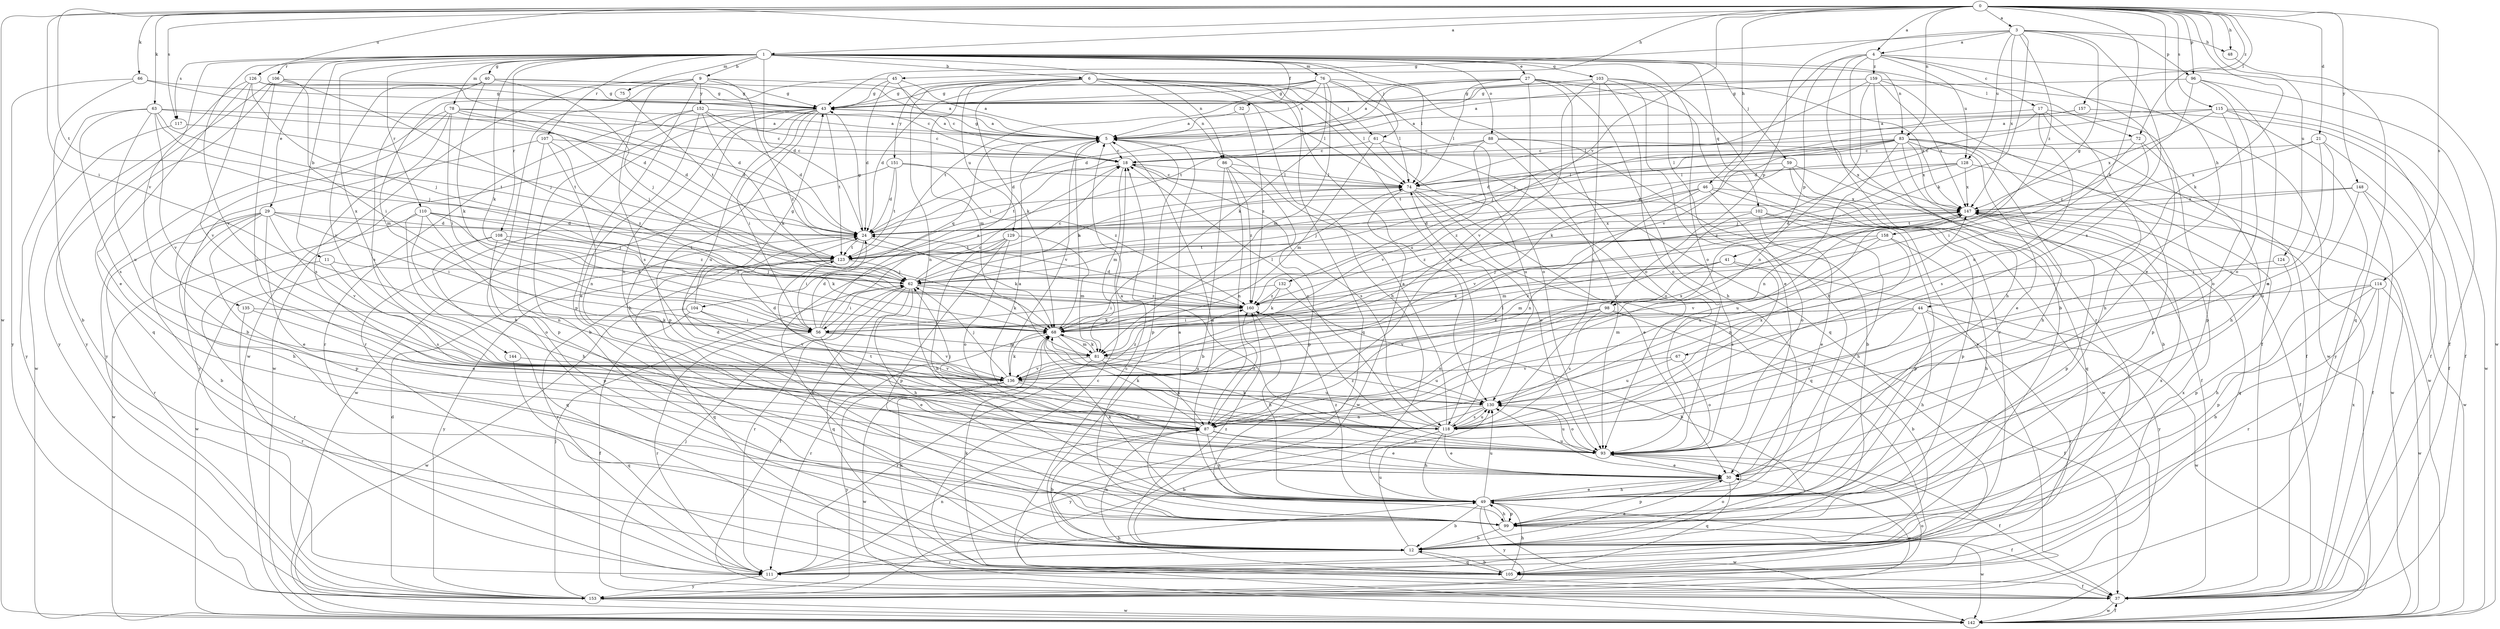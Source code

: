 strict digraph  {
0;
1;
3;
4;
5;
6;
9;
11;
12;
17;
18;
21;
24;
27;
29;
30;
32;
37;
40;
41;
43;
44;
45;
46;
48;
49;
56;
59;
61;
62;
63;
66;
67;
68;
72;
74;
75;
76;
78;
81;
83;
86;
87;
88;
93;
96;
98;
99;
102;
103;
104;
105;
106;
107;
108;
110;
111;
114;
115;
117;
118;
123;
124;
126;
128;
129;
130;
132;
135;
136;
142;
144;
147;
148;
151;
152;
153;
157;
158;
159;
160;
0 -> 1  [label=a];
0 -> 3  [label=a];
0 -> 4  [label=a];
0 -> 21  [label=d];
0 -> 44  [label=h];
0 -> 45  [label=h];
0 -> 46  [label=h];
0 -> 48  [label=h];
0 -> 56  [label=i];
0 -> 63  [label=k];
0 -> 66  [label=k];
0 -> 67  [label=k];
0 -> 68  [label=k];
0 -> 72  [label=l];
0 -> 83  [label=n];
0 -> 96  [label=p];
0 -> 114  [label=s];
0 -> 115  [label=s];
0 -> 117  [label=s];
0 -> 123  [label=t];
0 -> 124  [label=u];
0 -> 126  [label=u];
0 -> 132  [label=v];
0 -> 142  [label=w];
0 -> 148  [label=y];
0 -> 157  [label=z];
1 -> 6  [label=b];
1 -> 9  [label=b];
1 -> 11  [label=b];
1 -> 24  [label=d];
1 -> 27  [label=e];
1 -> 29  [label=e];
1 -> 32  [label=f];
1 -> 40  [label=g];
1 -> 59  [label=j];
1 -> 61  [label=j];
1 -> 68  [label=k];
1 -> 72  [label=l];
1 -> 74  [label=l];
1 -> 75  [label=m];
1 -> 76  [label=m];
1 -> 78  [label=m];
1 -> 83  [label=n];
1 -> 86  [label=n];
1 -> 88  [label=o];
1 -> 93  [label=o];
1 -> 102  [label=q];
1 -> 103  [label=q];
1 -> 106  [label=r];
1 -> 107  [label=r];
1 -> 108  [label=r];
1 -> 110  [label=r];
1 -> 117  [label=s];
1 -> 135  [label=v];
1 -> 136  [label=v];
1 -> 144  [label=x];
3 -> 4  [label=a];
3 -> 41  [label=g];
3 -> 43  [label=g];
3 -> 48  [label=h];
3 -> 68  [label=k];
3 -> 96  [label=p];
3 -> 98  [label=p];
3 -> 118  [label=s];
3 -> 128  [label=u];
3 -> 147  [label=x];
3 -> 158  [label=z];
4 -> 12  [label=b];
4 -> 17  [label=c];
4 -> 30  [label=e];
4 -> 98  [label=p];
4 -> 111  [label=r];
4 -> 128  [label=u];
4 -> 136  [label=v];
4 -> 142  [label=w];
4 -> 159  [label=z];
5 -> 18  [label=c];
5 -> 43  [label=g];
5 -> 99  [label=p];
5 -> 104  [label=q];
5 -> 136  [label=v];
6 -> 43  [label=g];
6 -> 49  [label=h];
6 -> 61  [label=j];
6 -> 68  [label=k];
6 -> 74  [label=l];
6 -> 81  [label=m];
6 -> 86  [label=n];
6 -> 87  [label=n];
6 -> 105  [label=q];
6 -> 118  [label=s];
6 -> 129  [label=u];
6 -> 130  [label=u];
6 -> 151  [label=y];
9 -> 12  [label=b];
9 -> 43  [label=g];
9 -> 74  [label=l];
9 -> 99  [label=p];
9 -> 118  [label=s];
9 -> 142  [label=w];
9 -> 152  [label=y];
9 -> 160  [label=z];
11 -> 62  [label=j];
11 -> 111  [label=r];
11 -> 118  [label=s];
12 -> 30  [label=e];
12 -> 87  [label=n];
12 -> 93  [label=o];
12 -> 105  [label=q];
12 -> 111  [label=r];
12 -> 130  [label=u];
12 -> 147  [label=x];
12 -> 160  [label=z];
17 -> 5  [label=a];
17 -> 37  [label=f];
17 -> 49  [label=h];
17 -> 62  [label=j];
17 -> 99  [label=p];
17 -> 130  [label=u];
18 -> 74  [label=l];
18 -> 81  [label=m];
18 -> 118  [label=s];
18 -> 123  [label=t];
21 -> 18  [label=c];
21 -> 37  [label=f];
21 -> 118  [label=s];
21 -> 130  [label=u];
21 -> 147  [label=x];
24 -> 43  [label=g];
24 -> 56  [label=i];
24 -> 68  [label=k];
24 -> 74  [label=l];
24 -> 123  [label=t];
24 -> 147  [label=x];
27 -> 5  [label=a];
27 -> 24  [label=d];
27 -> 43  [label=g];
27 -> 49  [label=h];
27 -> 74  [label=l];
27 -> 93  [label=o];
27 -> 136  [label=v];
27 -> 147  [label=x];
27 -> 153  [label=y];
29 -> 12  [label=b];
29 -> 24  [label=d];
29 -> 30  [label=e];
29 -> 49  [label=h];
29 -> 56  [label=i];
29 -> 62  [label=j];
29 -> 99  [label=p];
29 -> 111  [label=r];
29 -> 136  [label=v];
30 -> 49  [label=h];
30 -> 99  [label=p];
30 -> 105  [label=q];
30 -> 130  [label=u];
32 -> 5  [label=a];
32 -> 160  [label=z];
37 -> 18  [label=c];
37 -> 62  [label=j];
37 -> 68  [label=k];
37 -> 142  [label=w];
37 -> 147  [label=x];
40 -> 5  [label=a];
40 -> 43  [label=g];
40 -> 62  [label=j];
40 -> 68  [label=k];
40 -> 118  [label=s];
40 -> 136  [label=v];
41 -> 62  [label=j];
41 -> 68  [label=k];
41 -> 81  [label=m];
41 -> 118  [label=s];
41 -> 153  [label=y];
43 -> 5  [label=a];
43 -> 49  [label=h];
43 -> 56  [label=i];
43 -> 87  [label=n];
43 -> 99  [label=p];
43 -> 111  [label=r];
43 -> 123  [label=t];
43 -> 130  [label=u];
43 -> 142  [label=w];
44 -> 49  [label=h];
44 -> 56  [label=i];
44 -> 68  [label=k];
44 -> 81  [label=m];
44 -> 111  [label=r];
44 -> 118  [label=s];
44 -> 142  [label=w];
45 -> 5  [label=a];
45 -> 18  [label=c];
45 -> 24  [label=d];
45 -> 43  [label=g];
45 -> 81  [label=m];
46 -> 62  [label=j];
46 -> 87  [label=n];
46 -> 93  [label=o];
46 -> 99  [label=p];
46 -> 136  [label=v];
46 -> 147  [label=x];
48 -> 105  [label=q];
49 -> 5  [label=a];
49 -> 12  [label=b];
49 -> 30  [label=e];
49 -> 37  [label=f];
49 -> 68  [label=k];
49 -> 99  [label=p];
49 -> 130  [label=u];
49 -> 142  [label=w];
49 -> 153  [label=y];
49 -> 160  [label=z];
56 -> 5  [label=a];
56 -> 18  [label=c];
56 -> 24  [label=d];
56 -> 30  [label=e];
56 -> 81  [label=m];
56 -> 111  [label=r];
56 -> 136  [label=v];
59 -> 37  [label=f];
59 -> 74  [label=l];
59 -> 105  [label=q];
59 -> 142  [label=w];
59 -> 160  [label=z];
61 -> 18  [label=c];
61 -> 81  [label=m];
61 -> 93  [label=o];
61 -> 130  [label=u];
62 -> 18  [label=c];
62 -> 37  [label=f];
62 -> 49  [label=h];
62 -> 56  [label=i];
62 -> 68  [label=k];
62 -> 74  [label=l];
62 -> 105  [label=q];
62 -> 111  [label=r];
62 -> 160  [label=z];
63 -> 5  [label=a];
63 -> 24  [label=d];
63 -> 62  [label=j];
63 -> 118  [label=s];
63 -> 123  [label=t];
63 -> 130  [label=u];
63 -> 136  [label=v];
63 -> 153  [label=y];
66 -> 12  [label=b];
66 -> 24  [label=d];
66 -> 43  [label=g];
66 -> 153  [label=y];
67 -> 93  [label=o];
67 -> 130  [label=u];
67 -> 136  [label=v];
68 -> 5  [label=a];
68 -> 74  [label=l];
68 -> 81  [label=m];
68 -> 111  [label=r];
68 -> 130  [label=u];
72 -> 18  [label=c];
72 -> 49  [label=h];
72 -> 56  [label=i];
72 -> 118  [label=s];
74 -> 18  [label=c];
74 -> 30  [label=e];
74 -> 93  [label=o];
74 -> 105  [label=q];
74 -> 142  [label=w];
74 -> 147  [label=x];
75 -> 123  [label=t];
76 -> 5  [label=a];
76 -> 24  [label=d];
76 -> 43  [label=g];
76 -> 68  [label=k];
76 -> 74  [label=l];
76 -> 81  [label=m];
76 -> 93  [label=o];
76 -> 105  [label=q];
76 -> 123  [label=t];
78 -> 5  [label=a];
78 -> 12  [label=b];
78 -> 18  [label=c];
78 -> 24  [label=d];
78 -> 56  [label=i];
78 -> 62  [label=j];
78 -> 118  [label=s];
78 -> 153  [label=y];
81 -> 68  [label=k];
81 -> 87  [label=n];
81 -> 111  [label=r];
81 -> 130  [label=u];
81 -> 136  [label=v];
83 -> 12  [label=b];
83 -> 18  [label=c];
83 -> 24  [label=d];
83 -> 30  [label=e];
83 -> 49  [label=h];
83 -> 68  [label=k];
83 -> 74  [label=l];
83 -> 87  [label=n];
83 -> 99  [label=p];
83 -> 123  [label=t];
83 -> 142  [label=w];
83 -> 147  [label=x];
86 -> 12  [label=b];
86 -> 74  [label=l];
86 -> 87  [label=n];
86 -> 99  [label=p];
86 -> 160  [label=z];
87 -> 5  [label=a];
87 -> 12  [label=b];
87 -> 24  [label=d];
87 -> 30  [label=e];
87 -> 49  [label=h];
87 -> 68  [label=k];
87 -> 93  [label=o];
87 -> 147  [label=x];
87 -> 160  [label=z];
88 -> 12  [label=b];
88 -> 18  [label=c];
88 -> 24  [label=d];
88 -> 93  [label=o];
88 -> 136  [label=v];
88 -> 147  [label=x];
93 -> 5  [label=a];
93 -> 30  [label=e];
93 -> 37  [label=f];
93 -> 68  [label=k];
93 -> 123  [label=t];
93 -> 130  [label=u];
93 -> 160  [label=z];
96 -> 30  [label=e];
96 -> 37  [label=f];
96 -> 43  [label=g];
96 -> 93  [label=o];
96 -> 160  [label=z];
98 -> 12  [label=b];
98 -> 37  [label=f];
98 -> 56  [label=i];
98 -> 87  [label=n];
98 -> 118  [label=s];
98 -> 136  [label=v];
99 -> 5  [label=a];
99 -> 12  [label=b];
99 -> 49  [label=h];
99 -> 142  [label=w];
102 -> 24  [label=d];
102 -> 30  [label=e];
102 -> 49  [label=h];
102 -> 99  [label=p];
102 -> 136  [label=v];
103 -> 30  [label=e];
103 -> 43  [label=g];
103 -> 49  [label=h];
103 -> 87  [label=n];
103 -> 93  [label=o];
103 -> 111  [label=r];
103 -> 118  [label=s];
103 -> 123  [label=t];
104 -> 37  [label=f];
104 -> 43  [label=g];
104 -> 56  [label=i];
104 -> 136  [label=v];
104 -> 142  [label=w];
105 -> 12  [label=b];
105 -> 18  [label=c];
105 -> 37  [label=f];
105 -> 49  [label=h];
105 -> 68  [label=k];
105 -> 147  [label=x];
106 -> 43  [label=g];
106 -> 56  [label=i];
106 -> 62  [label=j];
106 -> 105  [label=q];
106 -> 118  [label=s];
106 -> 153  [label=y];
107 -> 18  [label=c];
107 -> 87  [label=n];
107 -> 99  [label=p];
107 -> 153  [label=y];
107 -> 160  [label=z];
108 -> 68  [label=k];
108 -> 99  [label=p];
108 -> 105  [label=q];
108 -> 123  [label=t];
108 -> 142  [label=w];
108 -> 160  [label=z];
110 -> 24  [label=d];
110 -> 49  [label=h];
110 -> 68  [label=k];
110 -> 87  [label=n];
110 -> 93  [label=o];
110 -> 142  [label=w];
110 -> 160  [label=z];
111 -> 49  [label=h];
111 -> 87  [label=n];
111 -> 153  [label=y];
114 -> 12  [label=b];
114 -> 49  [label=h];
114 -> 99  [label=p];
114 -> 111  [label=r];
114 -> 142  [label=w];
114 -> 160  [label=z];
115 -> 5  [label=a];
115 -> 24  [label=d];
115 -> 37  [label=f];
115 -> 93  [label=o];
115 -> 142  [label=w];
115 -> 147  [label=x];
115 -> 153  [label=y];
117 -> 123  [label=t];
117 -> 142  [label=w];
118 -> 5  [label=a];
118 -> 12  [label=b];
118 -> 18  [label=c];
118 -> 30  [label=e];
118 -> 49  [label=h];
118 -> 62  [label=j];
118 -> 74  [label=l];
118 -> 130  [label=u];
118 -> 147  [label=x];
123 -> 62  [label=j];
123 -> 105  [label=q];
123 -> 111  [label=r];
123 -> 153  [label=y];
124 -> 62  [label=j];
124 -> 99  [label=p];
126 -> 18  [label=c];
126 -> 24  [label=d];
126 -> 30  [label=e];
126 -> 43  [label=g];
126 -> 62  [label=j];
126 -> 136  [label=v];
126 -> 153  [label=y];
128 -> 62  [label=j];
128 -> 74  [label=l];
128 -> 142  [label=w];
128 -> 147  [label=x];
128 -> 160  [label=z];
129 -> 12  [label=b];
129 -> 49  [label=h];
129 -> 81  [label=m];
129 -> 93  [label=o];
129 -> 99  [label=p];
129 -> 123  [label=t];
130 -> 87  [label=n];
130 -> 93  [label=o];
130 -> 118  [label=s];
130 -> 153  [label=y];
132 -> 12  [label=b];
132 -> 56  [label=i];
132 -> 68  [label=k];
132 -> 160  [label=z];
135 -> 68  [label=k];
135 -> 87  [label=n];
135 -> 111  [label=r];
136 -> 24  [label=d];
136 -> 62  [label=j];
136 -> 68  [label=k];
136 -> 93  [label=o];
136 -> 130  [label=u];
136 -> 142  [label=w];
136 -> 147  [label=x];
136 -> 153  [label=y];
136 -> 160  [label=z];
142 -> 37  [label=f];
144 -> 105  [label=q];
144 -> 136  [label=v];
147 -> 24  [label=d];
147 -> 37  [label=f];
147 -> 99  [label=p];
147 -> 105  [label=q];
147 -> 130  [label=u];
147 -> 160  [label=z];
148 -> 37  [label=f];
148 -> 123  [label=t];
148 -> 130  [label=u];
148 -> 142  [label=w];
148 -> 147  [label=x];
151 -> 24  [label=d];
151 -> 74  [label=l];
151 -> 123  [label=t];
151 -> 142  [label=w];
151 -> 160  [label=z];
152 -> 5  [label=a];
152 -> 12  [label=b];
152 -> 18  [label=c];
152 -> 24  [label=d];
152 -> 30  [label=e];
152 -> 68  [label=k];
152 -> 111  [label=r];
153 -> 24  [label=d];
153 -> 30  [label=e];
153 -> 62  [label=j];
153 -> 93  [label=o];
153 -> 142  [label=w];
157 -> 5  [label=a];
157 -> 37  [label=f];
157 -> 74  [label=l];
158 -> 49  [label=h];
158 -> 81  [label=m];
158 -> 87  [label=n];
158 -> 123  [label=t];
158 -> 136  [label=v];
159 -> 5  [label=a];
159 -> 37  [label=f];
159 -> 43  [label=g];
159 -> 49  [label=h];
159 -> 62  [label=j];
159 -> 87  [label=n];
159 -> 142  [label=w];
159 -> 147  [label=x];
160 -> 24  [label=d];
160 -> 49  [label=h];
160 -> 68  [label=k];
}
